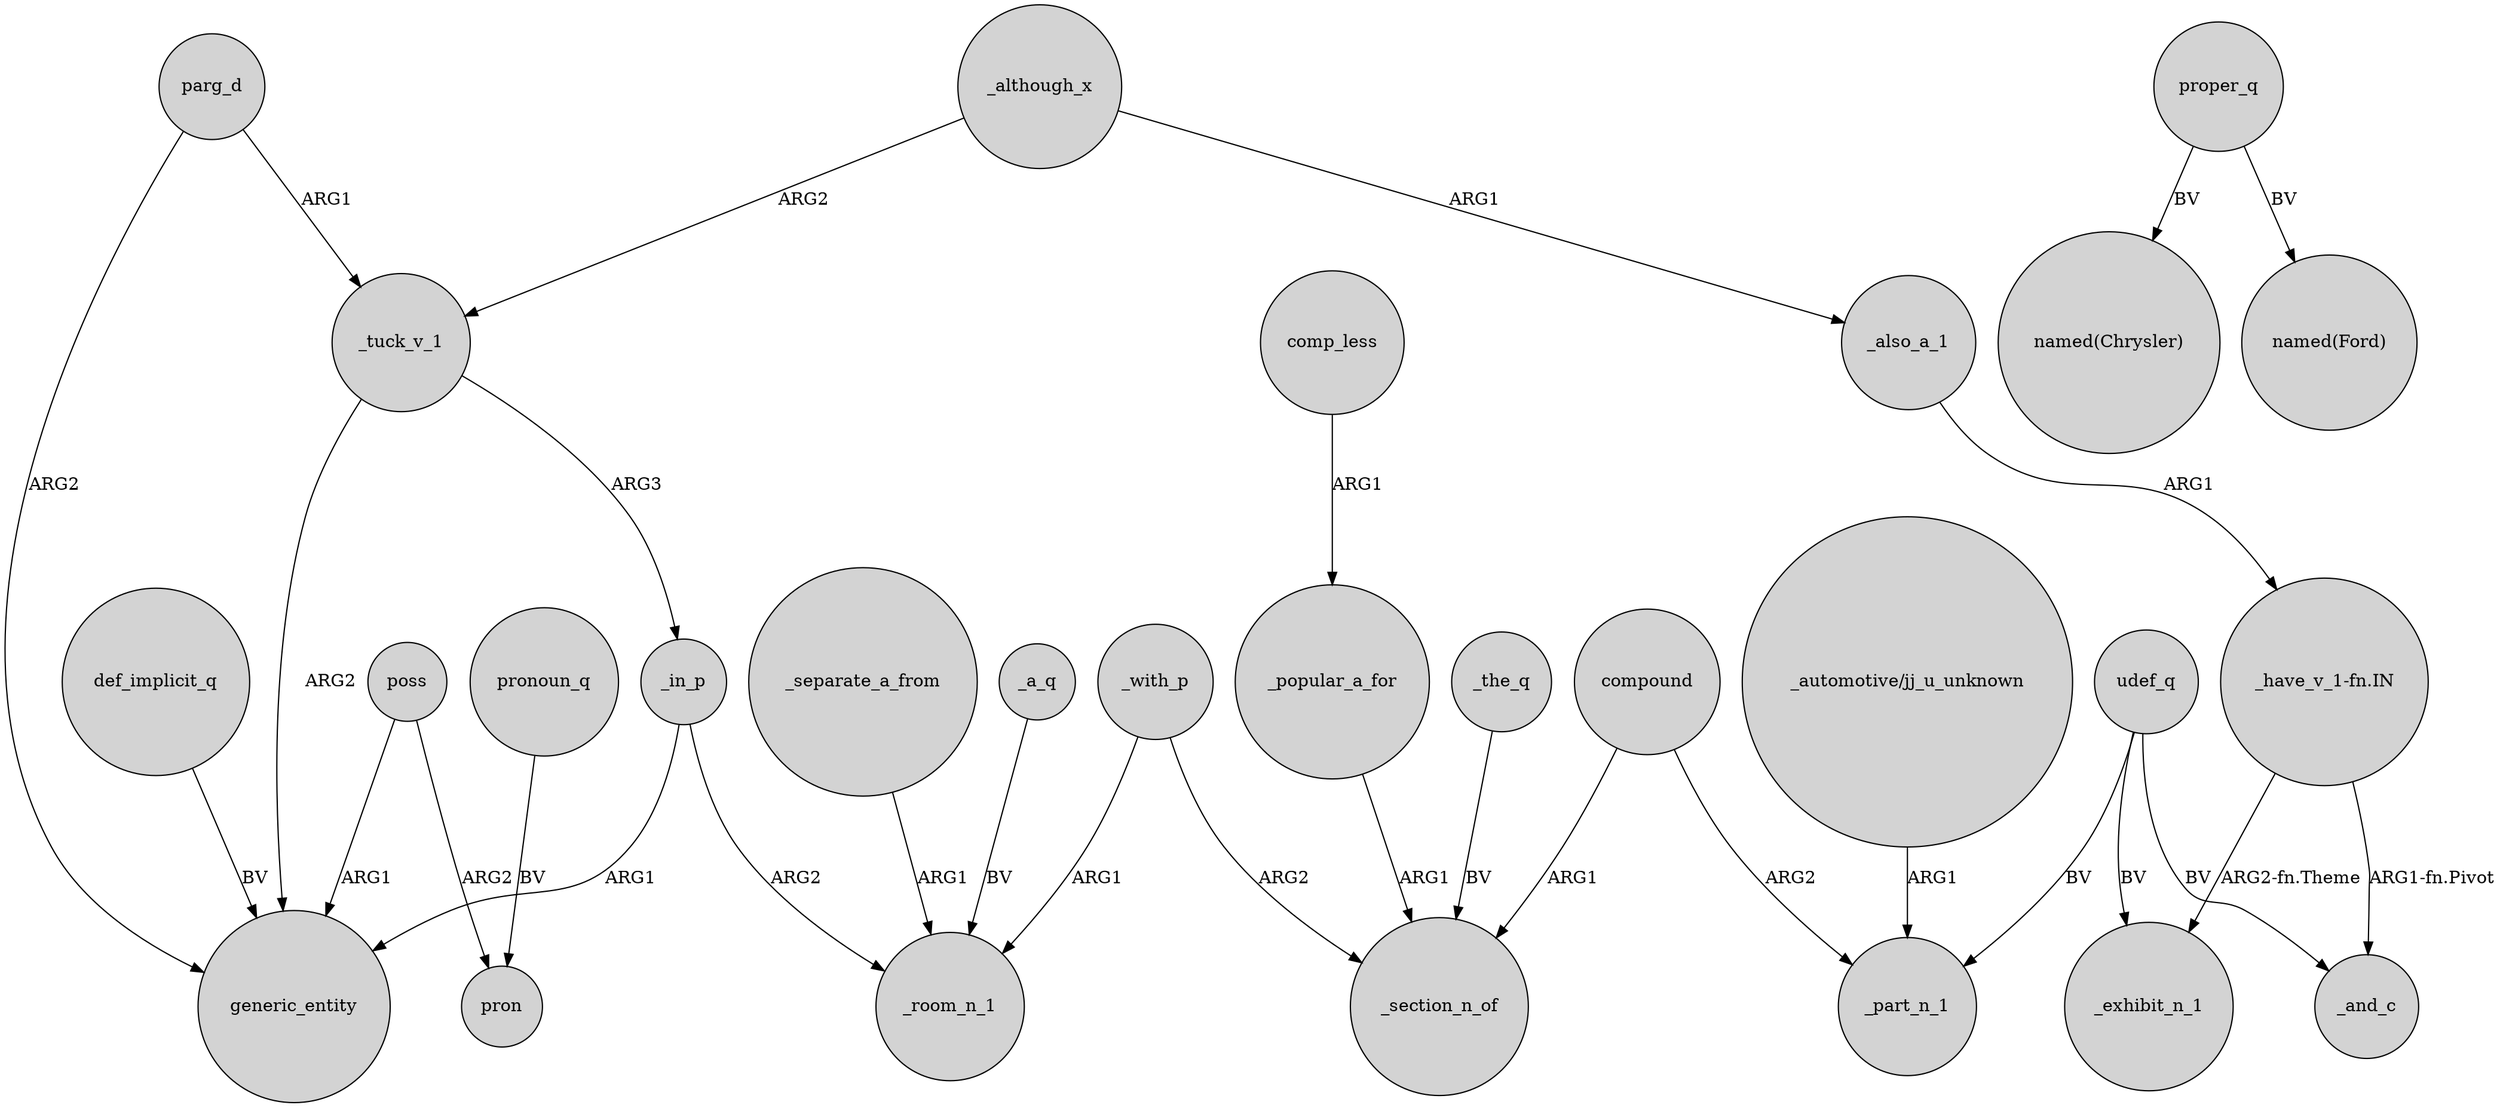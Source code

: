 digraph {
	node [shape=circle style=filled]
	poss -> generic_entity [label=ARG1]
	poss -> pron [label=ARG2]
	_tuck_v_1 -> _in_p [label=ARG3]
	_popular_a_for -> _section_n_of [label=ARG1]
	parg_d -> generic_entity [label=ARG2]
	_with_p -> _section_n_of [label=ARG2]
	compound -> _section_n_of [label=ARG1]
	_although_x -> _also_a_1 [label=ARG1]
	proper_q -> "named(Chrysler)" [label=BV]
	_although_x -> _tuck_v_1 [label=ARG2]
	_a_q -> _room_n_1 [label=BV]
	parg_d -> _tuck_v_1 [label=ARG1]
	udef_q -> _exhibit_n_1 [label=BV]
	pronoun_q -> pron [label=BV]
	_the_q -> _section_n_of [label=BV]
	"_have_v_1-fn.IN" -> _and_c [label="ARG1-fn.Pivot"]
	compound -> _part_n_1 [label=ARG2]
	def_implicit_q -> generic_entity [label=BV]
	_also_a_1 -> "_have_v_1-fn.IN" [label=ARG1]
	proper_q -> "named(Ford)" [label=BV]
	_separate_a_from -> _room_n_1 [label=ARG1]
	udef_q -> _part_n_1 [label=BV]
	_in_p -> _room_n_1 [label=ARG2]
	comp_less -> _popular_a_for [label=ARG1]
	_in_p -> generic_entity [label=ARG1]
	udef_q -> _and_c [label=BV]
	_tuck_v_1 -> generic_entity [label=ARG2]
	"_automotive/jj_u_unknown" -> _part_n_1 [label=ARG1]
	"_have_v_1-fn.IN" -> _exhibit_n_1 [label="ARG2-fn.Theme"]
	_with_p -> _room_n_1 [label=ARG1]
}
